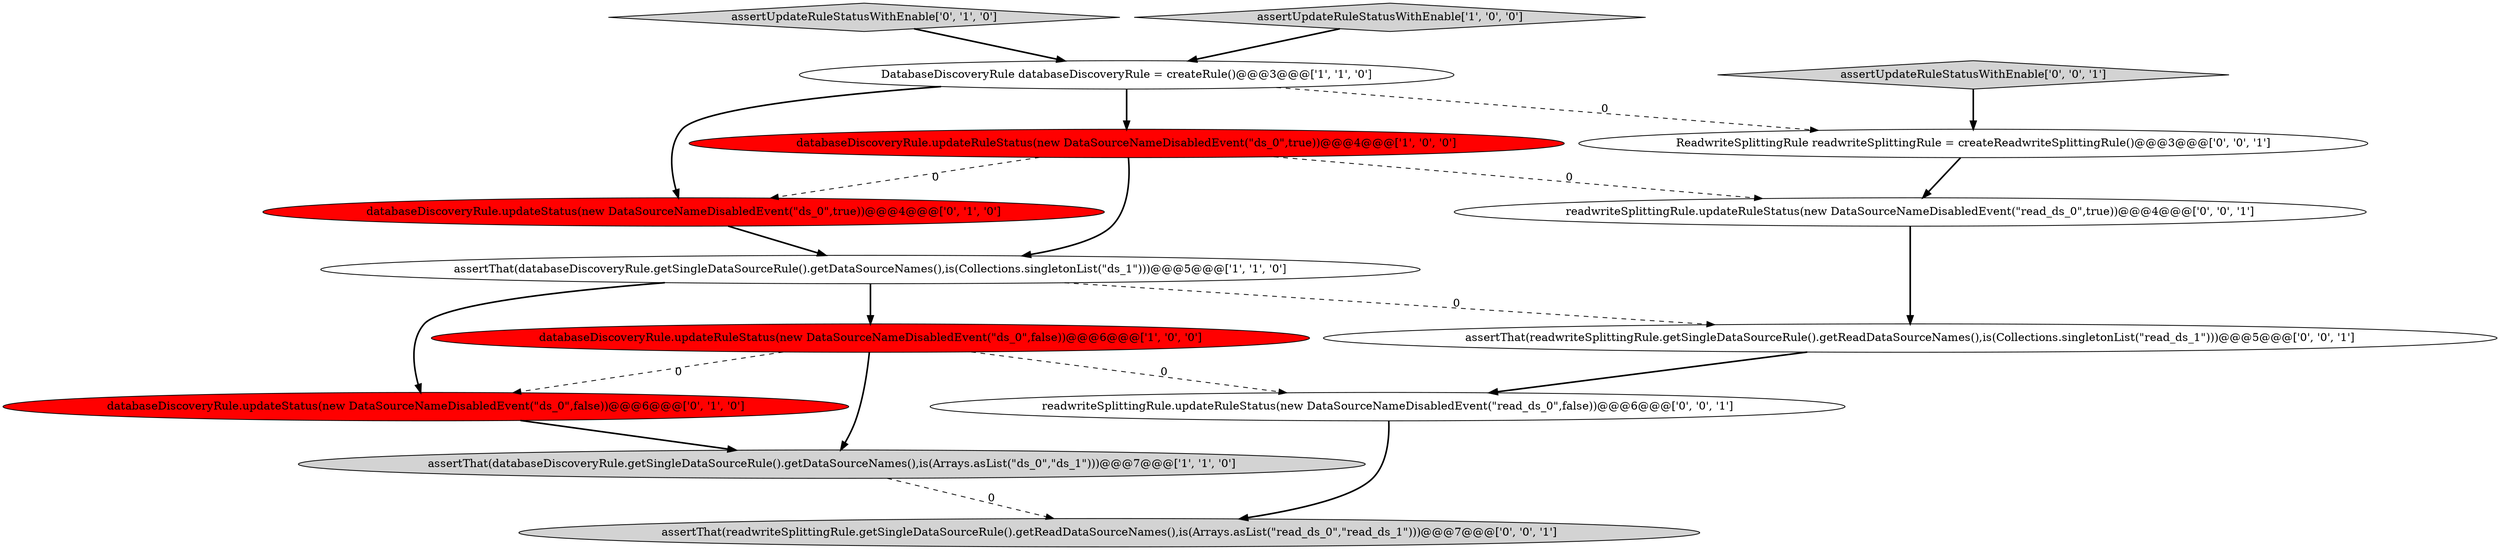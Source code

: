 digraph {
13 [style = filled, label = "ReadwriteSplittingRule readwriteSplittingRule = createReadwriteSplittingRule()@@@3@@@['0', '0', '1']", fillcolor = white, shape = ellipse image = "AAA0AAABBB3BBB"];
9 [style = filled, label = "assertThat(readwriteSplittingRule.getSingleDataSourceRule().getReadDataSourceNames(),is(Collections.singletonList(\"read_ds_1\")))@@@5@@@['0', '0', '1']", fillcolor = white, shape = ellipse image = "AAA0AAABBB3BBB"];
0 [style = filled, label = "databaseDiscoveryRule.updateRuleStatus(new DataSourceNameDisabledEvent(\"ds_0\",false))@@@6@@@['1', '0', '0']", fillcolor = red, shape = ellipse image = "AAA1AAABBB1BBB"];
11 [style = filled, label = "assertUpdateRuleStatusWithEnable['0', '0', '1']", fillcolor = lightgray, shape = diamond image = "AAA0AAABBB3BBB"];
12 [style = filled, label = "assertThat(readwriteSplittingRule.getSingleDataSourceRule().getReadDataSourceNames(),is(Arrays.asList(\"read_ds_0\",\"read_ds_1\")))@@@7@@@['0', '0', '1']", fillcolor = lightgray, shape = ellipse image = "AAA0AAABBB3BBB"];
14 [style = filled, label = "readwriteSplittingRule.updateRuleStatus(new DataSourceNameDisabledEvent(\"read_ds_0\",false))@@@6@@@['0', '0', '1']", fillcolor = white, shape = ellipse image = "AAA0AAABBB3BBB"];
3 [style = filled, label = "databaseDiscoveryRule.updateRuleStatus(new DataSourceNameDisabledEvent(\"ds_0\",true))@@@4@@@['1', '0', '0']", fillcolor = red, shape = ellipse image = "AAA1AAABBB1BBB"];
5 [style = filled, label = "assertThat(databaseDiscoveryRule.getSingleDataSourceRule().getDataSourceNames(),is(Collections.singletonList(\"ds_1\")))@@@5@@@['1', '1', '0']", fillcolor = white, shape = ellipse image = "AAA0AAABBB1BBB"];
6 [style = filled, label = "assertUpdateRuleStatusWithEnable['0', '1', '0']", fillcolor = lightgray, shape = diamond image = "AAA0AAABBB2BBB"];
10 [style = filled, label = "readwriteSplittingRule.updateRuleStatus(new DataSourceNameDisabledEvent(\"read_ds_0\",true))@@@4@@@['0', '0', '1']", fillcolor = white, shape = ellipse image = "AAA0AAABBB3BBB"];
4 [style = filled, label = "DatabaseDiscoveryRule databaseDiscoveryRule = createRule()@@@3@@@['1', '1', '0']", fillcolor = white, shape = ellipse image = "AAA0AAABBB1BBB"];
1 [style = filled, label = "assertThat(databaseDiscoveryRule.getSingleDataSourceRule().getDataSourceNames(),is(Arrays.asList(\"ds_0\",\"ds_1\")))@@@7@@@['1', '1', '0']", fillcolor = lightgray, shape = ellipse image = "AAA0AAABBB1BBB"];
7 [style = filled, label = "databaseDiscoveryRule.updateStatus(new DataSourceNameDisabledEvent(\"ds_0\",true))@@@4@@@['0', '1', '0']", fillcolor = red, shape = ellipse image = "AAA1AAABBB2BBB"];
8 [style = filled, label = "databaseDiscoveryRule.updateStatus(new DataSourceNameDisabledEvent(\"ds_0\",false))@@@6@@@['0', '1', '0']", fillcolor = red, shape = ellipse image = "AAA1AAABBB2BBB"];
2 [style = filled, label = "assertUpdateRuleStatusWithEnable['1', '0', '0']", fillcolor = lightgray, shape = diamond image = "AAA0AAABBB1BBB"];
13->10 [style = bold, label=""];
4->3 [style = bold, label=""];
5->8 [style = bold, label=""];
3->7 [style = dashed, label="0"];
5->9 [style = dashed, label="0"];
2->4 [style = bold, label=""];
4->7 [style = bold, label=""];
0->14 [style = dashed, label="0"];
8->1 [style = bold, label=""];
1->12 [style = dashed, label="0"];
6->4 [style = bold, label=""];
3->5 [style = bold, label=""];
7->5 [style = bold, label=""];
5->0 [style = bold, label=""];
0->1 [style = bold, label=""];
14->12 [style = bold, label=""];
11->13 [style = bold, label=""];
9->14 [style = bold, label=""];
0->8 [style = dashed, label="0"];
10->9 [style = bold, label=""];
3->10 [style = dashed, label="0"];
4->13 [style = dashed, label="0"];
}

